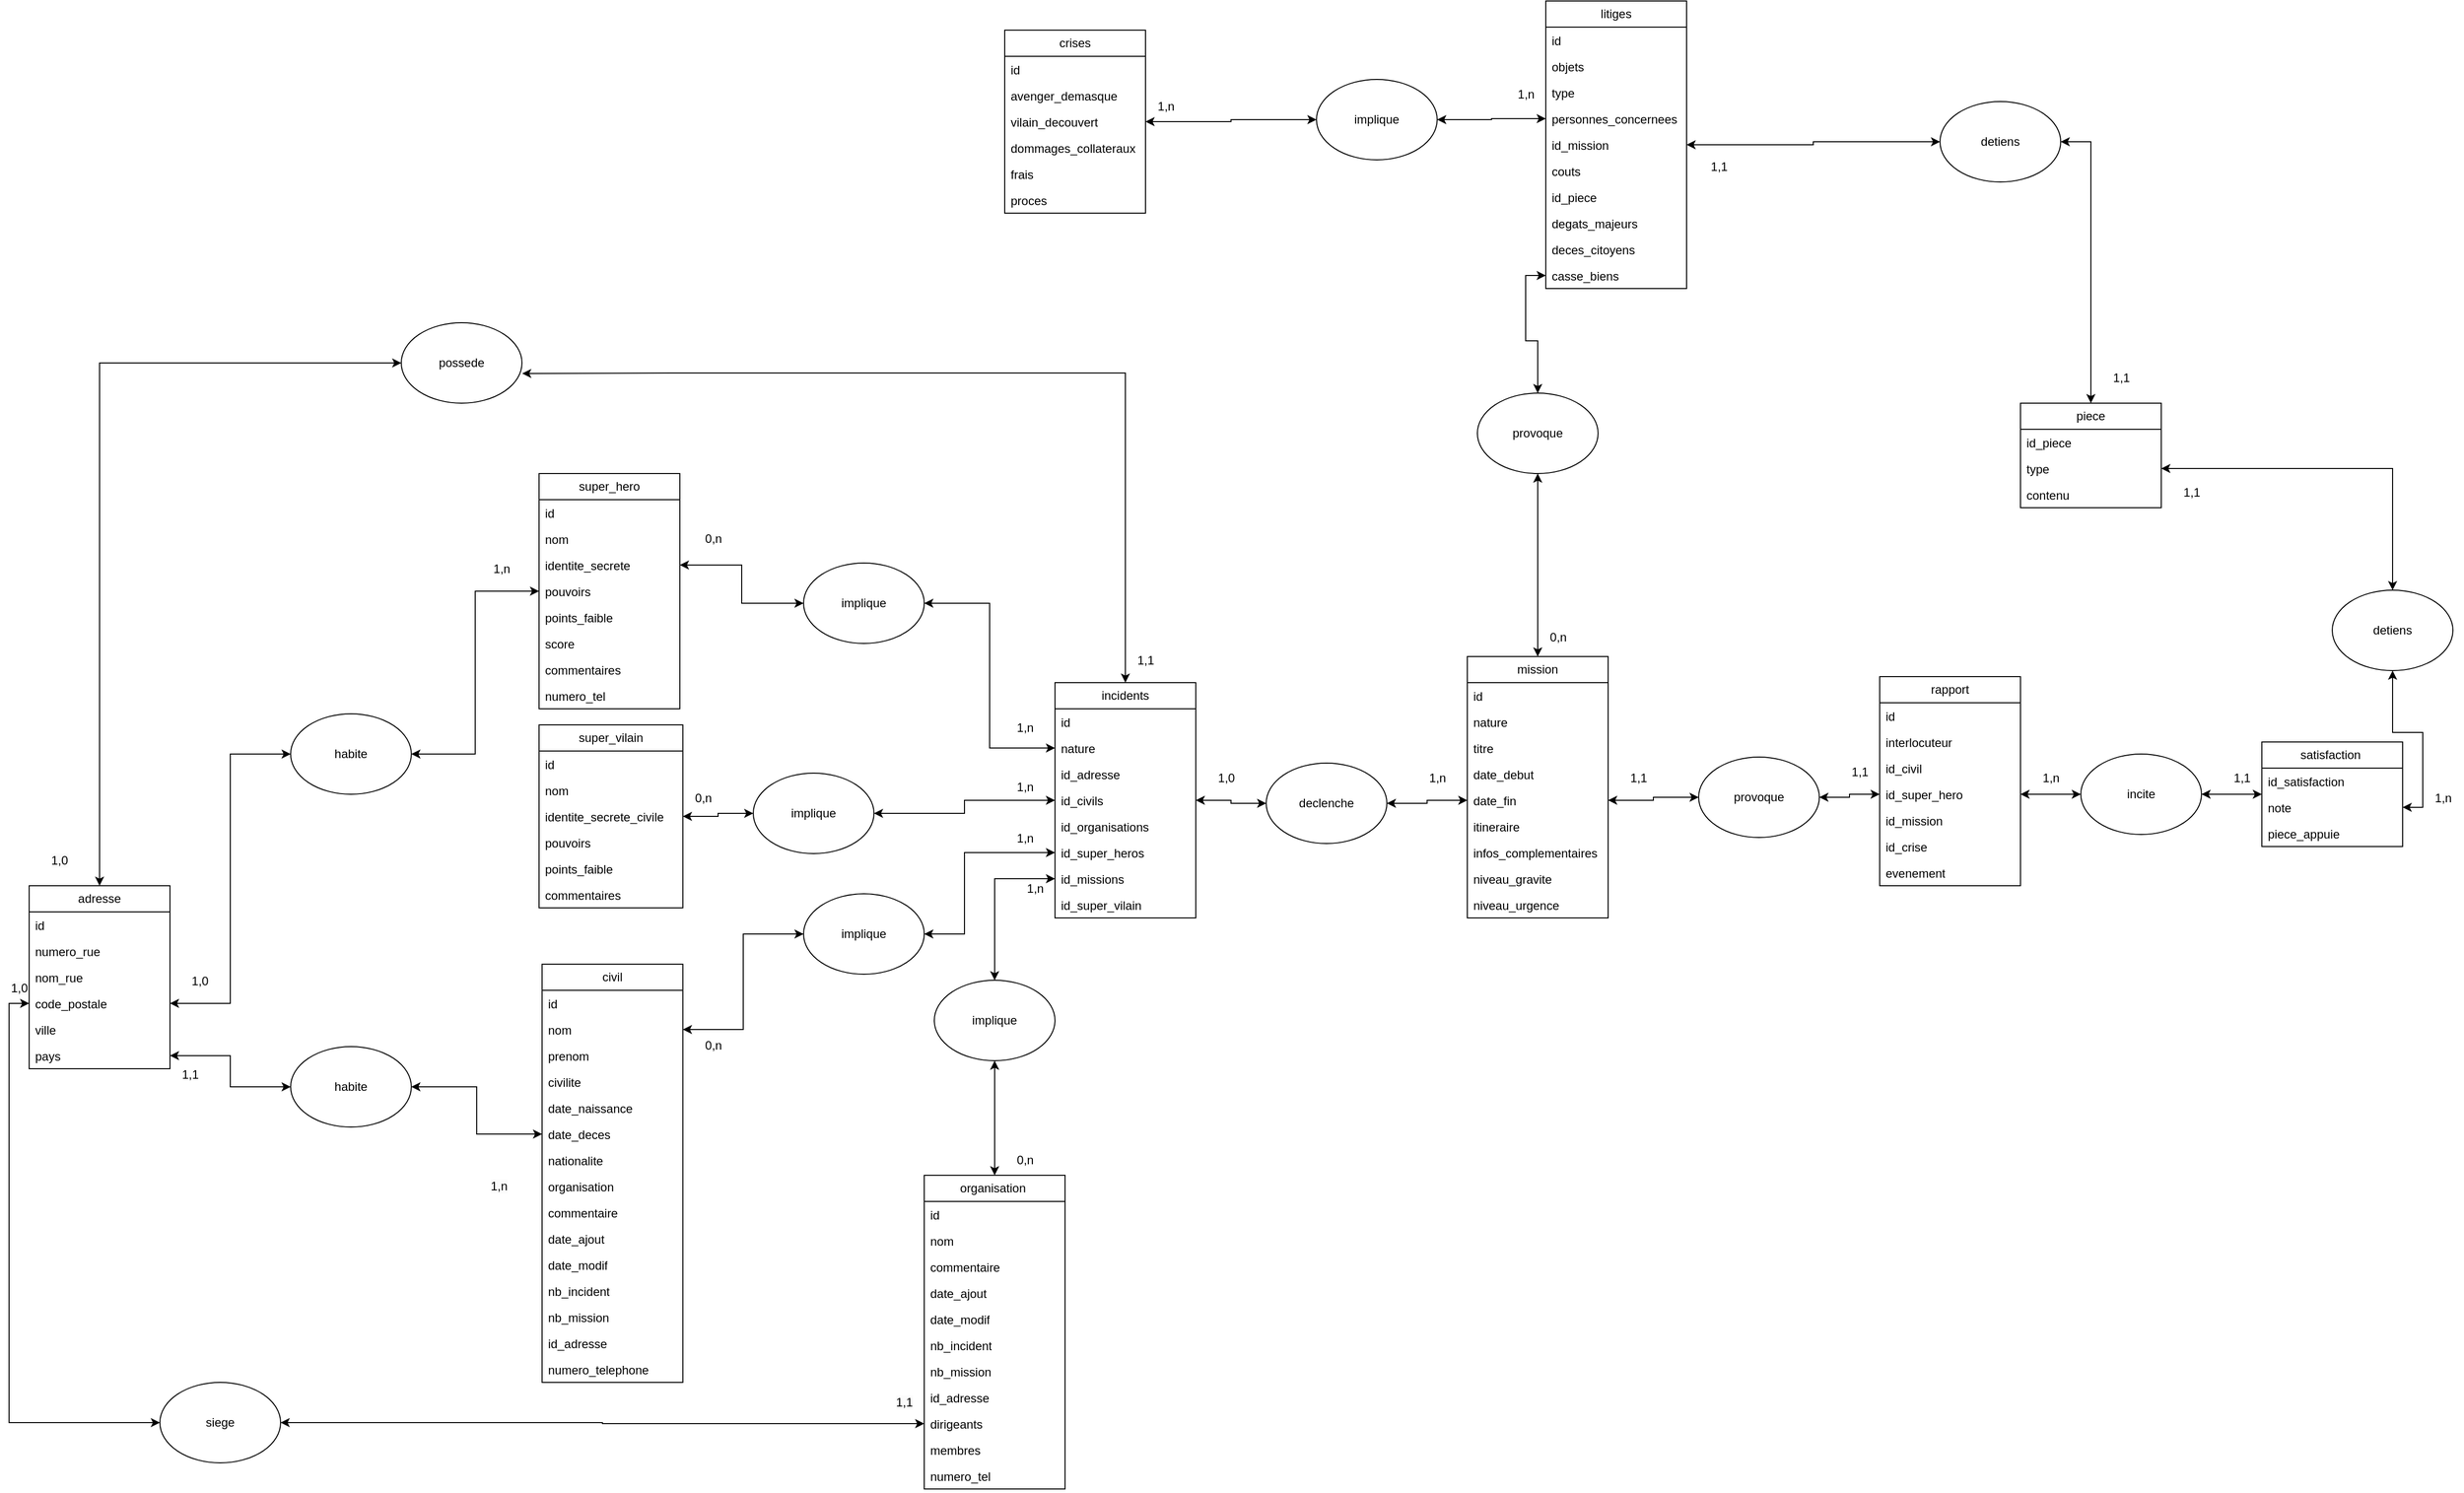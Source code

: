 <mxfile version="23.1.4" type="github">
  <diagram name="Page-1" id="drY-wZDhREdRyINAQodM">
    <mxGraphModel dx="1674" dy="1907" grid="1" gridSize="10" guides="1" tooltips="1" connect="1" arrows="1" fold="1" page="1" pageScale="1" pageWidth="827" pageHeight="1169" math="0" shadow="0">
      <root>
        <mxCell id="0" />
        <mxCell id="1" parent="0" />
        <mxCell id="LYYIIcATy2bvd_kHGyTa-5" value="super_hero" style="swimlane;fontStyle=0;childLayout=stackLayout;horizontal=1;startSize=26;fillColor=none;horizontalStack=0;resizeParent=1;resizeParentMax=0;resizeLast=0;collapsible=1;marginBottom=0;whiteSpace=wrap;html=1;" parent="1" vertex="1">
          <mxGeometry x="997" y="-170" width="140" height="234" as="geometry" />
        </mxCell>
        <mxCell id="LYYIIcATy2bvd_kHGyTa-81" value="id" style="text;strokeColor=none;fillColor=none;align=left;verticalAlign=top;spacingLeft=4;spacingRight=4;overflow=hidden;rotatable=0;points=[[0,0.5],[1,0.5]];portConstraint=eastwest;whiteSpace=wrap;html=1;" parent="LYYIIcATy2bvd_kHGyTa-5" vertex="1">
          <mxGeometry y="26" width="140" height="26" as="geometry" />
        </mxCell>
        <mxCell id="LYYIIcATy2bvd_kHGyTa-6" value="nom&lt;span style=&quot;white-space: pre;&quot;&gt;&#x9;&lt;/span&gt;&lt;span style=&quot;white-space: pre;&quot;&gt;&#x9;&lt;/span&gt;" style="text;strokeColor=none;fillColor=none;align=left;verticalAlign=top;spacingLeft=4;spacingRight=4;overflow=hidden;rotatable=0;points=[[0,0.5],[1,0.5]];portConstraint=eastwest;whiteSpace=wrap;html=1;" parent="LYYIIcATy2bvd_kHGyTa-5" vertex="1">
          <mxGeometry y="52" width="140" height="26" as="geometry" />
        </mxCell>
        <mxCell id="LYYIIcATy2bvd_kHGyTa-7" value="identite_secrete" style="text;strokeColor=none;fillColor=none;align=left;verticalAlign=top;spacingLeft=4;spacingRight=4;overflow=hidden;rotatable=0;points=[[0,0.5],[1,0.5]];portConstraint=eastwest;whiteSpace=wrap;html=1;" parent="LYYIIcATy2bvd_kHGyTa-5" vertex="1">
          <mxGeometry y="78" width="140" height="26" as="geometry" />
        </mxCell>
        <mxCell id="LYYIIcATy2bvd_kHGyTa-8" value="pouvoirs" style="text;strokeColor=none;fillColor=none;align=left;verticalAlign=top;spacingLeft=4;spacingRight=4;overflow=hidden;rotatable=0;points=[[0,0.5],[1,0.5]];portConstraint=eastwest;whiteSpace=wrap;html=1;" parent="LYYIIcATy2bvd_kHGyTa-5" vertex="1">
          <mxGeometry y="104" width="140" height="26" as="geometry" />
        </mxCell>
        <mxCell id="LYYIIcATy2bvd_kHGyTa-67" value="points_faible" style="text;strokeColor=none;fillColor=none;align=left;verticalAlign=top;spacingLeft=4;spacingRight=4;overflow=hidden;rotatable=0;points=[[0,0.5],[1,0.5]];portConstraint=eastwest;whiteSpace=wrap;html=1;" parent="LYYIIcATy2bvd_kHGyTa-5" vertex="1">
          <mxGeometry y="130" width="140" height="26" as="geometry" />
        </mxCell>
        <mxCell id="LYYIIcATy2bvd_kHGyTa-66" value="score" style="text;strokeColor=none;fillColor=none;align=left;verticalAlign=top;spacingLeft=4;spacingRight=4;overflow=hidden;rotatable=0;points=[[0,0.5],[1,0.5]];portConstraint=eastwest;whiteSpace=wrap;html=1;" parent="LYYIIcATy2bvd_kHGyTa-5" vertex="1">
          <mxGeometry y="156" width="140" height="26" as="geometry" />
        </mxCell>
        <mxCell id="LYYIIcATy2bvd_kHGyTa-69" value="commentaires" style="text;strokeColor=none;fillColor=none;align=left;verticalAlign=top;spacingLeft=4;spacingRight=4;overflow=hidden;rotatable=0;points=[[0,0.5],[1,0.5]];portConstraint=eastwest;whiteSpace=wrap;html=1;" parent="LYYIIcATy2bvd_kHGyTa-5" vertex="1">
          <mxGeometry y="182" width="140" height="26" as="geometry" />
        </mxCell>
        <mxCell id="u0G0n9bMGDIUMsJXVCb2-39" value="numero_tel" style="text;strokeColor=none;fillColor=none;align=left;verticalAlign=top;spacingLeft=4;spacingRight=4;overflow=hidden;rotatable=0;points=[[0,0.5],[1,0.5]];portConstraint=eastwest;whiteSpace=wrap;html=1;" parent="LYYIIcATy2bvd_kHGyTa-5" vertex="1">
          <mxGeometry y="208" width="140" height="26" as="geometry" />
        </mxCell>
        <mxCell id="LYYIIcATy2bvd_kHGyTa-13" value="civil" style="swimlane;fontStyle=0;childLayout=stackLayout;horizontal=1;startSize=26;fillColor=none;horizontalStack=0;resizeParent=1;resizeParentMax=0;resizeLast=0;collapsible=1;marginBottom=0;whiteSpace=wrap;html=1;" parent="1" vertex="1">
          <mxGeometry x="1000" y="318" width="140" height="416" as="geometry" />
        </mxCell>
        <mxCell id="LYYIIcATy2bvd_kHGyTa-84" value="id" style="text;strokeColor=none;fillColor=none;align=left;verticalAlign=top;spacingLeft=4;spacingRight=4;overflow=hidden;rotatable=0;points=[[0,0.5],[1,0.5]];portConstraint=eastwest;whiteSpace=wrap;html=1;" parent="LYYIIcATy2bvd_kHGyTa-13" vertex="1">
          <mxGeometry y="26" width="140" height="26" as="geometry" />
        </mxCell>
        <mxCell id="LYYIIcATy2bvd_kHGyTa-14" value="nom" style="text;strokeColor=none;fillColor=none;align=left;verticalAlign=top;spacingLeft=4;spacingRight=4;overflow=hidden;rotatable=0;points=[[0,0.5],[1,0.5]];portConstraint=eastwest;whiteSpace=wrap;html=1;" parent="LYYIIcATy2bvd_kHGyTa-13" vertex="1">
          <mxGeometry y="52" width="140" height="26" as="geometry" />
        </mxCell>
        <mxCell id="LYYIIcATy2bvd_kHGyTa-15" value="prenom" style="text;strokeColor=none;fillColor=none;align=left;verticalAlign=top;spacingLeft=4;spacingRight=4;overflow=hidden;rotatable=0;points=[[0,0.5],[1,0.5]];portConstraint=eastwest;whiteSpace=wrap;html=1;" parent="LYYIIcATy2bvd_kHGyTa-13" vertex="1">
          <mxGeometry y="78" width="140" height="26" as="geometry" />
        </mxCell>
        <mxCell id="LYYIIcATy2bvd_kHGyTa-16" value="civilite" style="text;strokeColor=none;fillColor=none;align=left;verticalAlign=top;spacingLeft=4;spacingRight=4;overflow=hidden;rotatable=0;points=[[0,0.5],[1,0.5]];portConstraint=eastwest;whiteSpace=wrap;html=1;" parent="LYYIIcATy2bvd_kHGyTa-13" vertex="1">
          <mxGeometry y="104" width="140" height="26" as="geometry" />
        </mxCell>
        <mxCell id="LYYIIcATy2bvd_kHGyTa-86" value="date_naissance" style="text;strokeColor=none;fillColor=none;align=left;verticalAlign=top;spacingLeft=4;spacingRight=4;overflow=hidden;rotatable=0;points=[[0,0.5],[1,0.5]];portConstraint=eastwest;whiteSpace=wrap;html=1;" parent="LYYIIcATy2bvd_kHGyTa-13" vertex="1">
          <mxGeometry y="130" width="140" height="26" as="geometry" />
        </mxCell>
        <mxCell id="LYYIIcATy2bvd_kHGyTa-87" value="date_deces" style="text;strokeColor=none;fillColor=none;align=left;verticalAlign=top;spacingLeft=4;spacingRight=4;overflow=hidden;rotatable=0;points=[[0,0.5],[1,0.5]];portConstraint=eastwest;whiteSpace=wrap;html=1;" parent="LYYIIcATy2bvd_kHGyTa-13" vertex="1">
          <mxGeometry y="156" width="140" height="26" as="geometry" />
        </mxCell>
        <mxCell id="LYYIIcATy2bvd_kHGyTa-88" value="nationalite" style="text;strokeColor=none;fillColor=none;align=left;verticalAlign=top;spacingLeft=4;spacingRight=4;overflow=hidden;rotatable=0;points=[[0,0.5],[1,0.5]];portConstraint=eastwest;whiteSpace=wrap;html=1;" parent="LYYIIcATy2bvd_kHGyTa-13" vertex="1">
          <mxGeometry y="182" width="140" height="26" as="geometry" />
        </mxCell>
        <mxCell id="LYYIIcATy2bvd_kHGyTa-90" value="organisation" style="text;strokeColor=none;fillColor=none;align=left;verticalAlign=top;spacingLeft=4;spacingRight=4;overflow=hidden;rotatable=0;points=[[0,0.5],[1,0.5]];portConstraint=eastwest;whiteSpace=wrap;html=1;" parent="LYYIIcATy2bvd_kHGyTa-13" vertex="1">
          <mxGeometry y="208" width="140" height="26" as="geometry" />
        </mxCell>
        <mxCell id="LYYIIcATy2bvd_kHGyTa-92" value="commentaire" style="text;strokeColor=none;fillColor=none;align=left;verticalAlign=top;spacingLeft=4;spacingRight=4;overflow=hidden;rotatable=0;points=[[0,0.5],[1,0.5]];portConstraint=eastwest;whiteSpace=wrap;html=1;" parent="LYYIIcATy2bvd_kHGyTa-13" vertex="1">
          <mxGeometry y="234" width="140" height="26" as="geometry" />
        </mxCell>
        <mxCell id="LYYIIcATy2bvd_kHGyTa-91" value="date_ajout" style="text;strokeColor=none;fillColor=none;align=left;verticalAlign=top;spacingLeft=4;spacingRight=4;overflow=hidden;rotatable=0;points=[[0,0.5],[1,0.5]];portConstraint=eastwest;whiteSpace=wrap;html=1;" parent="LYYIIcATy2bvd_kHGyTa-13" vertex="1">
          <mxGeometry y="260" width="140" height="26" as="geometry" />
        </mxCell>
        <mxCell id="LYYIIcATy2bvd_kHGyTa-93" value="date_modif" style="text;strokeColor=none;fillColor=none;align=left;verticalAlign=top;spacingLeft=4;spacingRight=4;overflow=hidden;rotatable=0;points=[[0,0.5],[1,0.5]];portConstraint=eastwest;whiteSpace=wrap;html=1;" parent="LYYIIcATy2bvd_kHGyTa-13" vertex="1">
          <mxGeometry y="286" width="140" height="26" as="geometry" />
        </mxCell>
        <mxCell id="LYYIIcATy2bvd_kHGyTa-97" value="nb_incident" style="text;strokeColor=none;fillColor=none;align=left;verticalAlign=top;spacingLeft=4;spacingRight=4;overflow=hidden;rotatable=0;points=[[0,0.5],[1,0.5]];portConstraint=eastwest;whiteSpace=wrap;html=1;" parent="LYYIIcATy2bvd_kHGyTa-13" vertex="1">
          <mxGeometry y="312" width="140" height="26" as="geometry" />
        </mxCell>
        <mxCell id="LYYIIcATy2bvd_kHGyTa-95" value="nb_mission" style="text;strokeColor=none;fillColor=none;align=left;verticalAlign=top;spacingLeft=4;spacingRight=4;overflow=hidden;rotatable=0;points=[[0,0.5],[1,0.5]];portConstraint=eastwest;whiteSpace=wrap;html=1;" parent="LYYIIcATy2bvd_kHGyTa-13" vertex="1">
          <mxGeometry y="338" width="140" height="26" as="geometry" />
        </mxCell>
        <mxCell id="LYYIIcATy2bvd_kHGyTa-98" value="id_adresse" style="text;strokeColor=none;fillColor=none;align=left;verticalAlign=top;spacingLeft=4;spacingRight=4;overflow=hidden;rotatable=0;points=[[0,0.5],[1,0.5]];portConstraint=eastwest;whiteSpace=wrap;html=1;" parent="LYYIIcATy2bvd_kHGyTa-13" vertex="1">
          <mxGeometry y="364" width="140" height="26" as="geometry" />
        </mxCell>
        <mxCell id="u0G0n9bMGDIUMsJXVCb2-74" value="numero_telephone" style="text;strokeColor=none;fillColor=none;align=left;verticalAlign=top;spacingLeft=4;spacingRight=4;overflow=hidden;rotatable=0;points=[[0,0.5],[1,0.5]];portConstraint=eastwest;whiteSpace=wrap;html=1;" parent="LYYIIcATy2bvd_kHGyTa-13" vertex="1">
          <mxGeometry y="390" width="140" height="26" as="geometry" />
        </mxCell>
        <mxCell id="LYYIIcATy2bvd_kHGyTa-191" style="edgeStyle=orthogonalEdgeStyle;rounded=0;orthogonalLoop=1;jettySize=auto;html=1;exitX=0.5;exitY=0;exitDx=0;exitDy=0;entryX=0;entryY=0.5;entryDx=0;entryDy=0;startArrow=classic;startFill=1;" parent="1" source="u0G0n9bMGDIUMsJXVCb2-26" target="LYYIIcATy2bvd_kHGyTa-33" edge="1">
          <mxGeometry relative="1" as="geometry" />
        </mxCell>
        <mxCell id="LYYIIcATy2bvd_kHGyTa-17" value="mission" style="swimlane;fontStyle=0;childLayout=stackLayout;horizontal=1;startSize=26;fillColor=none;horizontalStack=0;resizeParent=1;resizeParentMax=0;resizeLast=0;collapsible=1;marginBottom=0;whiteSpace=wrap;html=1;" parent="1" vertex="1">
          <mxGeometry x="1920" y="12" width="140" height="260" as="geometry" />
        </mxCell>
        <mxCell id="LYYIIcATy2bvd_kHGyTa-18" value="id" style="text;strokeColor=none;fillColor=none;align=left;verticalAlign=top;spacingLeft=4;spacingRight=4;overflow=hidden;rotatable=0;points=[[0,0.5],[1,0.5]];portConstraint=eastwest;whiteSpace=wrap;html=1;" parent="LYYIIcATy2bvd_kHGyTa-17" vertex="1">
          <mxGeometry y="26" width="140" height="26" as="geometry" />
        </mxCell>
        <mxCell id="LYYIIcATy2bvd_kHGyTa-19" value="nature" style="text;strokeColor=none;fillColor=none;align=left;verticalAlign=top;spacingLeft=4;spacingRight=4;overflow=hidden;rotatable=0;points=[[0,0.5],[1,0.5]];portConstraint=eastwest;whiteSpace=wrap;html=1;" parent="LYYIIcATy2bvd_kHGyTa-17" vertex="1">
          <mxGeometry y="52" width="140" height="26" as="geometry" />
        </mxCell>
        <mxCell id="LYYIIcATy2bvd_kHGyTa-20" value="titre" style="text;strokeColor=none;fillColor=none;align=left;verticalAlign=top;spacingLeft=4;spacingRight=4;overflow=hidden;rotatable=0;points=[[0,0.5],[1,0.5]];portConstraint=eastwest;whiteSpace=wrap;html=1;" parent="LYYIIcATy2bvd_kHGyTa-17" vertex="1">
          <mxGeometry y="78" width="140" height="26" as="geometry" />
        </mxCell>
        <mxCell id="LYYIIcATy2bvd_kHGyTa-123" value="date_debut" style="text;strokeColor=none;fillColor=none;align=left;verticalAlign=top;spacingLeft=4;spacingRight=4;overflow=hidden;rotatable=0;points=[[0,0.5],[1,0.5]];portConstraint=eastwest;whiteSpace=wrap;html=1;" parent="LYYIIcATy2bvd_kHGyTa-17" vertex="1">
          <mxGeometry y="104" width="140" height="26" as="geometry" />
        </mxCell>
        <mxCell id="LYYIIcATy2bvd_kHGyTa-124" value="date_fin" style="text;strokeColor=none;fillColor=none;align=left;verticalAlign=top;spacingLeft=4;spacingRight=4;overflow=hidden;rotatable=0;points=[[0,0.5],[1,0.5]];portConstraint=eastwest;whiteSpace=wrap;html=1;" parent="LYYIIcATy2bvd_kHGyTa-17" vertex="1">
          <mxGeometry y="130" width="140" height="26" as="geometry" />
        </mxCell>
        <mxCell id="LYYIIcATy2bvd_kHGyTa-125" value="itineraire&amp;nbsp;" style="text;strokeColor=none;fillColor=none;align=left;verticalAlign=top;spacingLeft=4;spacingRight=4;overflow=hidden;rotatable=0;points=[[0,0.5],[1,0.5]];portConstraint=eastwest;whiteSpace=wrap;html=1;" parent="LYYIIcATy2bvd_kHGyTa-17" vertex="1">
          <mxGeometry y="156" width="140" height="26" as="geometry" />
        </mxCell>
        <mxCell id="LYYIIcATy2bvd_kHGyTa-128" value="infos_complementaires" style="text;strokeColor=none;fillColor=none;align=left;verticalAlign=top;spacingLeft=4;spacingRight=4;overflow=hidden;rotatable=0;points=[[0,0.5],[1,0.5]];portConstraint=eastwest;whiteSpace=wrap;html=1;" parent="LYYIIcATy2bvd_kHGyTa-17" vertex="1">
          <mxGeometry y="182" width="140" height="26" as="geometry" />
        </mxCell>
        <mxCell id="LYYIIcATy2bvd_kHGyTa-131" value="niveau_gravite" style="text;strokeColor=none;fillColor=none;align=left;verticalAlign=top;spacingLeft=4;spacingRight=4;overflow=hidden;rotatable=0;points=[[0,0.5],[1,0.5]];portConstraint=eastwest;whiteSpace=wrap;html=1;" parent="LYYIIcATy2bvd_kHGyTa-17" vertex="1">
          <mxGeometry y="208" width="140" height="26" as="geometry" />
        </mxCell>
        <mxCell id="LYYIIcATy2bvd_kHGyTa-130" value="niveau_urgence" style="text;strokeColor=none;fillColor=none;align=left;verticalAlign=top;spacingLeft=4;spacingRight=4;overflow=hidden;rotatable=0;points=[[0,0.5],[1,0.5]];portConstraint=eastwest;whiteSpace=wrap;html=1;" parent="LYYIIcATy2bvd_kHGyTa-17" vertex="1">
          <mxGeometry y="234" width="140" height="26" as="geometry" />
        </mxCell>
        <mxCell id="LYYIIcATy2bvd_kHGyTa-21" value="rapport" style="swimlane;fontStyle=0;childLayout=stackLayout;horizontal=1;startSize=26;fillColor=none;horizontalStack=0;resizeParent=1;resizeParentMax=0;resizeLast=0;collapsible=1;marginBottom=0;whiteSpace=wrap;html=1;" parent="1" vertex="1">
          <mxGeometry x="2330" y="32" width="140" height="208" as="geometry" />
        </mxCell>
        <mxCell id="LYYIIcATy2bvd_kHGyTa-22" value="id" style="text;strokeColor=none;fillColor=none;align=left;verticalAlign=top;spacingLeft=4;spacingRight=4;overflow=hidden;rotatable=0;points=[[0,0.5],[1,0.5]];portConstraint=eastwest;whiteSpace=wrap;html=1;" parent="LYYIIcATy2bvd_kHGyTa-21" vertex="1">
          <mxGeometry y="26" width="140" height="26" as="geometry" />
        </mxCell>
        <mxCell id="LYYIIcATy2bvd_kHGyTa-23" value="interlocuteur" style="text;strokeColor=none;fillColor=none;align=left;verticalAlign=top;spacingLeft=4;spacingRight=4;overflow=hidden;rotatable=0;points=[[0,0.5],[1,0.5]];portConstraint=eastwest;whiteSpace=wrap;html=1;" parent="LYYIIcATy2bvd_kHGyTa-21" vertex="1">
          <mxGeometry y="52" width="140" height="26" as="geometry" />
        </mxCell>
        <mxCell id="LYYIIcATy2bvd_kHGyTa-24" value="id_civil" style="text;strokeColor=none;fillColor=none;align=left;verticalAlign=top;spacingLeft=4;spacingRight=4;overflow=hidden;rotatable=0;points=[[0,0.5],[1,0.5]];portConstraint=eastwest;whiteSpace=wrap;html=1;" parent="LYYIIcATy2bvd_kHGyTa-21" vertex="1">
          <mxGeometry y="78" width="140" height="26" as="geometry" />
        </mxCell>
        <mxCell id="LYYIIcATy2bvd_kHGyTa-132" value="id_super_hero" style="text;strokeColor=none;fillColor=none;align=left;verticalAlign=top;spacingLeft=4;spacingRight=4;overflow=hidden;rotatable=0;points=[[0,0.5],[1,0.5]];portConstraint=eastwest;whiteSpace=wrap;html=1;" parent="LYYIIcATy2bvd_kHGyTa-21" vertex="1">
          <mxGeometry y="104" width="140" height="26" as="geometry" />
        </mxCell>
        <mxCell id="LYYIIcATy2bvd_kHGyTa-133" value="id_mission" style="text;strokeColor=none;fillColor=none;align=left;verticalAlign=top;spacingLeft=4;spacingRight=4;overflow=hidden;rotatable=0;points=[[0,0.5],[1,0.5]];portConstraint=eastwest;whiteSpace=wrap;html=1;" parent="LYYIIcATy2bvd_kHGyTa-21" vertex="1">
          <mxGeometry y="130" width="140" height="26" as="geometry" />
        </mxCell>
        <mxCell id="LYYIIcATy2bvd_kHGyTa-142" value="id_crise" style="text;strokeColor=none;fillColor=none;align=left;verticalAlign=top;spacingLeft=4;spacingRight=4;overflow=hidden;rotatable=0;points=[[0,0.5],[1,0.5]];portConstraint=eastwest;whiteSpace=wrap;html=1;" parent="LYYIIcATy2bvd_kHGyTa-21" vertex="1">
          <mxGeometry y="156" width="140" height="26" as="geometry" />
        </mxCell>
        <mxCell id="LYYIIcATy2bvd_kHGyTa-134" value="evenement" style="text;strokeColor=none;fillColor=none;align=left;verticalAlign=top;spacingLeft=4;spacingRight=4;overflow=hidden;rotatable=0;points=[[0,0.5],[1,0.5]];portConstraint=eastwest;whiteSpace=wrap;html=1;" parent="LYYIIcATy2bvd_kHGyTa-21" vertex="1">
          <mxGeometry y="182" width="140" height="26" as="geometry" />
        </mxCell>
        <mxCell id="LYYIIcATy2bvd_kHGyTa-30" value="litiges" style="swimlane;fontStyle=0;childLayout=stackLayout;horizontal=1;startSize=26;fillColor=none;horizontalStack=0;resizeParent=1;resizeParentMax=0;resizeLast=0;collapsible=1;marginBottom=0;whiteSpace=wrap;html=1;" parent="1" vertex="1">
          <mxGeometry x="1998" y="-640" width="140" height="286" as="geometry" />
        </mxCell>
        <mxCell id="LYYIIcATy2bvd_kHGyTa-162" value="id" style="text;strokeColor=none;fillColor=none;align=left;verticalAlign=top;spacingLeft=4;spacingRight=4;overflow=hidden;rotatable=0;points=[[0,0.5],[1,0.5]];portConstraint=eastwest;whiteSpace=wrap;html=1;" parent="LYYIIcATy2bvd_kHGyTa-30" vertex="1">
          <mxGeometry y="26" width="140" height="26" as="geometry" />
        </mxCell>
        <mxCell id="LYYIIcATy2bvd_kHGyTa-31" value="objets" style="text;strokeColor=none;fillColor=none;align=left;verticalAlign=top;spacingLeft=4;spacingRight=4;overflow=hidden;rotatable=0;points=[[0,0.5],[1,0.5]];portConstraint=eastwest;whiteSpace=wrap;html=1;" parent="LYYIIcATy2bvd_kHGyTa-30" vertex="1">
          <mxGeometry y="52" width="140" height="26" as="geometry" />
        </mxCell>
        <mxCell id="LYYIIcATy2bvd_kHGyTa-32" value="type" style="text;strokeColor=none;fillColor=none;align=left;verticalAlign=top;spacingLeft=4;spacingRight=4;overflow=hidden;rotatable=0;points=[[0,0.5],[1,0.5]];portConstraint=eastwest;whiteSpace=wrap;html=1;" parent="LYYIIcATy2bvd_kHGyTa-30" vertex="1">
          <mxGeometry y="78" width="140" height="26" as="geometry" />
        </mxCell>
        <mxCell id="LYYIIcATy2bvd_kHGyTa-169" value="personnes_concernees" style="text;strokeColor=none;fillColor=none;align=left;verticalAlign=top;spacingLeft=4;spacingRight=4;overflow=hidden;rotatable=0;points=[[0,0.5],[1,0.5]];portConstraint=eastwest;whiteSpace=wrap;html=1;" parent="LYYIIcATy2bvd_kHGyTa-30" vertex="1">
          <mxGeometry y="104" width="140" height="26" as="geometry" />
        </mxCell>
        <mxCell id="LYYIIcATy2bvd_kHGyTa-167" value="id_mission" style="text;strokeColor=none;fillColor=none;align=left;verticalAlign=top;spacingLeft=4;spacingRight=4;overflow=hidden;rotatable=0;points=[[0,0.5],[1,0.5]];portConstraint=eastwest;whiteSpace=wrap;html=1;" parent="LYYIIcATy2bvd_kHGyTa-30" vertex="1">
          <mxGeometry y="130" width="140" height="26" as="geometry" />
        </mxCell>
        <mxCell id="LYYIIcATy2bvd_kHGyTa-166" value="couts" style="text;strokeColor=none;fillColor=none;align=left;verticalAlign=top;spacingLeft=4;spacingRight=4;overflow=hidden;rotatable=0;points=[[0,0.5],[1,0.5]];portConstraint=eastwest;whiteSpace=wrap;html=1;" parent="LYYIIcATy2bvd_kHGyTa-30" vertex="1">
          <mxGeometry y="156" width="140" height="26" as="geometry" />
        </mxCell>
        <mxCell id="LYYIIcATy2bvd_kHGyTa-168" value="id_piece" style="text;strokeColor=none;fillColor=none;align=left;verticalAlign=top;spacingLeft=4;spacingRight=4;overflow=hidden;rotatable=0;points=[[0,0.5],[1,0.5]];portConstraint=eastwest;whiteSpace=wrap;html=1;" parent="LYYIIcATy2bvd_kHGyTa-30" vertex="1">
          <mxGeometry y="182" width="140" height="26" as="geometry" />
        </mxCell>
        <mxCell id="LYYIIcATy2bvd_kHGyTa-164" value="degats_majeurs" style="text;strokeColor=none;fillColor=none;align=left;verticalAlign=top;spacingLeft=4;spacingRight=4;overflow=hidden;rotatable=0;points=[[0,0.5],[1,0.5]];portConstraint=eastwest;whiteSpace=wrap;html=1;" parent="LYYIIcATy2bvd_kHGyTa-30" vertex="1">
          <mxGeometry y="208" width="140" height="26" as="geometry" />
        </mxCell>
        <mxCell id="LYYIIcATy2bvd_kHGyTa-163" value="deces_citoyens" style="text;strokeColor=none;fillColor=none;align=left;verticalAlign=top;spacingLeft=4;spacingRight=4;overflow=hidden;rotatable=0;points=[[0,0.5],[1,0.5]];portConstraint=eastwest;whiteSpace=wrap;html=1;" parent="LYYIIcATy2bvd_kHGyTa-30" vertex="1">
          <mxGeometry y="234" width="140" height="26" as="geometry" />
        </mxCell>
        <mxCell id="LYYIIcATy2bvd_kHGyTa-33" value="casse_biens" style="text;strokeColor=none;fillColor=none;align=left;verticalAlign=top;spacingLeft=4;spacingRight=4;overflow=hidden;rotatable=0;points=[[0,0.5],[1,0.5]];portConstraint=eastwest;whiteSpace=wrap;html=1;" parent="LYYIIcATy2bvd_kHGyTa-30" vertex="1">
          <mxGeometry y="260" width="140" height="26" as="geometry" />
        </mxCell>
        <mxCell id="LYYIIcATy2bvd_kHGyTa-42" value="satisfaction&amp;nbsp;" style="swimlane;fontStyle=0;childLayout=stackLayout;horizontal=1;startSize=26;fillColor=none;horizontalStack=0;resizeParent=1;resizeParentMax=0;resizeLast=0;collapsible=1;marginBottom=0;whiteSpace=wrap;html=1;" parent="1" vertex="1">
          <mxGeometry x="2710" y="97" width="140" height="104" as="geometry" />
        </mxCell>
        <mxCell id="LYYIIcATy2bvd_kHGyTa-143" value="id_satisfaction" style="text;strokeColor=none;fillColor=none;align=left;verticalAlign=top;spacingLeft=4;spacingRight=4;overflow=hidden;rotatable=0;points=[[0,0.5],[1,0.5]];portConstraint=eastwest;whiteSpace=wrap;html=1;" parent="LYYIIcATy2bvd_kHGyTa-42" vertex="1">
          <mxGeometry y="26" width="140" height="26" as="geometry" />
        </mxCell>
        <mxCell id="LYYIIcATy2bvd_kHGyTa-144" value="note" style="text;strokeColor=none;fillColor=none;align=left;verticalAlign=top;spacingLeft=4;spacingRight=4;overflow=hidden;rotatable=0;points=[[0,0.5],[1,0.5]];portConstraint=eastwest;whiteSpace=wrap;html=1;" parent="LYYIIcATy2bvd_kHGyTa-42" vertex="1">
          <mxGeometry y="52" width="140" height="26" as="geometry" />
        </mxCell>
        <mxCell id="LYYIIcATy2bvd_kHGyTa-145" value="piece_appuie" style="text;strokeColor=none;fillColor=none;align=left;verticalAlign=top;spacingLeft=4;spacingRight=4;overflow=hidden;rotatable=0;points=[[0,0.5],[1,0.5]];portConstraint=eastwest;whiteSpace=wrap;html=1;" parent="LYYIIcATy2bvd_kHGyTa-42" vertex="1">
          <mxGeometry y="78" width="140" height="26" as="geometry" />
        </mxCell>
        <mxCell id="LYYIIcATy2bvd_kHGyTa-70" value="super_vilain" style="swimlane;fontStyle=0;childLayout=stackLayout;horizontal=1;startSize=26;fillColor=none;horizontalStack=0;resizeParent=1;resizeParentMax=0;resizeLast=0;collapsible=1;marginBottom=0;whiteSpace=wrap;html=1;" parent="1" vertex="1">
          <mxGeometry x="997" y="80" width="143" height="182" as="geometry" />
        </mxCell>
        <mxCell id="LYYIIcATy2bvd_kHGyTa-82" value="id" style="text;strokeColor=none;fillColor=none;align=left;verticalAlign=top;spacingLeft=4;spacingRight=4;overflow=hidden;rotatable=0;points=[[0,0.5],[1,0.5]];portConstraint=eastwest;whiteSpace=wrap;html=1;" parent="LYYIIcATy2bvd_kHGyTa-70" vertex="1">
          <mxGeometry y="26" width="143" height="26" as="geometry" />
        </mxCell>
        <mxCell id="LYYIIcATy2bvd_kHGyTa-71" value="nom&lt;span style=&quot;white-space: pre;&quot;&gt;&#x9;&lt;/span&gt;&lt;span style=&quot;white-space: pre;&quot;&gt;&#x9;&lt;/span&gt;" style="text;strokeColor=none;fillColor=none;align=left;verticalAlign=top;spacingLeft=4;spacingRight=4;overflow=hidden;rotatable=0;points=[[0,0.5],[1,0.5]];portConstraint=eastwest;whiteSpace=wrap;html=1;" parent="LYYIIcATy2bvd_kHGyTa-70" vertex="1">
          <mxGeometry y="52" width="143" height="26" as="geometry" />
        </mxCell>
        <mxCell id="LYYIIcATy2bvd_kHGyTa-72" value="identite_secrete_civile&amp;nbsp;" style="text;strokeColor=none;fillColor=none;align=left;verticalAlign=top;spacingLeft=4;spacingRight=4;overflow=hidden;rotatable=0;points=[[0,0.5],[1,0.5]];portConstraint=eastwest;whiteSpace=wrap;html=1;" parent="LYYIIcATy2bvd_kHGyTa-70" vertex="1">
          <mxGeometry y="78" width="143" height="26" as="geometry" />
        </mxCell>
        <mxCell id="LYYIIcATy2bvd_kHGyTa-73" value="pouvoirs" style="text;strokeColor=none;fillColor=none;align=left;verticalAlign=top;spacingLeft=4;spacingRight=4;overflow=hidden;rotatable=0;points=[[0,0.5],[1,0.5]];portConstraint=eastwest;whiteSpace=wrap;html=1;" parent="LYYIIcATy2bvd_kHGyTa-70" vertex="1">
          <mxGeometry y="104" width="143" height="26" as="geometry" />
        </mxCell>
        <mxCell id="LYYIIcATy2bvd_kHGyTa-74" value="points_faible" style="text;strokeColor=none;fillColor=none;align=left;verticalAlign=top;spacingLeft=4;spacingRight=4;overflow=hidden;rotatable=0;points=[[0,0.5],[1,0.5]];portConstraint=eastwest;whiteSpace=wrap;html=1;" parent="LYYIIcATy2bvd_kHGyTa-70" vertex="1">
          <mxGeometry y="130" width="143" height="26" as="geometry" />
        </mxCell>
        <mxCell id="LYYIIcATy2bvd_kHGyTa-76" value="commentaires" style="text;strokeColor=none;fillColor=none;align=left;verticalAlign=top;spacingLeft=4;spacingRight=4;overflow=hidden;rotatable=0;points=[[0,0.5],[1,0.5]];portConstraint=eastwest;whiteSpace=wrap;html=1;" parent="LYYIIcATy2bvd_kHGyTa-70" vertex="1">
          <mxGeometry y="156" width="143" height="26" as="geometry" />
        </mxCell>
        <mxCell id="LYYIIcATy2bvd_kHGyTa-77" value="adresse" style="swimlane;fontStyle=0;childLayout=stackLayout;horizontal=1;startSize=26;fillColor=none;horizontalStack=0;resizeParent=1;resizeParentMax=0;resizeLast=0;collapsible=1;marginBottom=0;whiteSpace=wrap;html=1;" parent="1" vertex="1">
          <mxGeometry x="490" y="240" width="140" height="182" as="geometry" />
        </mxCell>
        <mxCell id="LYYIIcATy2bvd_kHGyTa-102" value="id" style="text;strokeColor=none;fillColor=none;align=left;verticalAlign=top;spacingLeft=4;spacingRight=4;overflow=hidden;rotatable=0;points=[[0,0.5],[1,0.5]];portConstraint=eastwest;whiteSpace=wrap;html=1;" parent="LYYIIcATy2bvd_kHGyTa-77" vertex="1">
          <mxGeometry y="26" width="140" height="26" as="geometry" />
        </mxCell>
        <mxCell id="LYYIIcATy2bvd_kHGyTa-79" value="numero_rue" style="text;strokeColor=none;fillColor=none;align=left;verticalAlign=top;spacingLeft=4;spacingRight=4;overflow=hidden;rotatable=0;points=[[0,0.5],[1,0.5]];portConstraint=eastwest;whiteSpace=wrap;html=1;" parent="LYYIIcATy2bvd_kHGyTa-77" vertex="1">
          <mxGeometry y="52" width="140" height="26" as="geometry" />
        </mxCell>
        <mxCell id="LYYIIcATy2bvd_kHGyTa-80" value="nom_rue" style="text;strokeColor=none;fillColor=none;align=left;verticalAlign=top;spacingLeft=4;spacingRight=4;overflow=hidden;rotatable=0;points=[[0,0.5],[1,0.5]];portConstraint=eastwest;whiteSpace=wrap;html=1;" parent="LYYIIcATy2bvd_kHGyTa-77" vertex="1">
          <mxGeometry y="78" width="140" height="26" as="geometry" />
        </mxCell>
        <mxCell id="LYYIIcATy2bvd_kHGyTa-99" value="code_postale" style="text;strokeColor=none;fillColor=none;align=left;verticalAlign=top;spacingLeft=4;spacingRight=4;overflow=hidden;rotatable=0;points=[[0,0.5],[1,0.5]];portConstraint=eastwest;whiteSpace=wrap;html=1;" parent="LYYIIcATy2bvd_kHGyTa-77" vertex="1">
          <mxGeometry y="104" width="140" height="26" as="geometry" />
        </mxCell>
        <mxCell id="LYYIIcATy2bvd_kHGyTa-104" value="ville" style="text;strokeColor=none;fillColor=none;align=left;verticalAlign=top;spacingLeft=4;spacingRight=4;overflow=hidden;rotatable=0;points=[[0,0.5],[1,0.5]];portConstraint=eastwest;whiteSpace=wrap;html=1;" parent="LYYIIcATy2bvd_kHGyTa-77" vertex="1">
          <mxGeometry y="130" width="140" height="26" as="geometry" />
        </mxCell>
        <mxCell id="LYYIIcATy2bvd_kHGyTa-100" value="pays" style="text;strokeColor=none;fillColor=none;align=left;verticalAlign=top;spacingLeft=4;spacingRight=4;overflow=hidden;rotatable=0;points=[[0,0.5],[1,0.5]];portConstraint=eastwest;whiteSpace=wrap;html=1;" parent="LYYIIcATy2bvd_kHGyTa-77" vertex="1">
          <mxGeometry y="156" width="140" height="26" as="geometry" />
        </mxCell>
        <mxCell id="LYYIIcATy2bvd_kHGyTa-183" style="edgeStyle=orthogonalEdgeStyle;rounded=0;orthogonalLoop=1;jettySize=auto;html=1;exitX=0.5;exitY=0;exitDx=0;exitDy=0;entryX=0;entryY=0.5;entryDx=0;entryDy=0;startArrow=classic;startFill=1;" parent="1" source="u0G0n9bMGDIUMsJXVCb2-22" target="LYYIIcATy2bvd_kHGyTa-177" edge="1">
          <mxGeometry relative="1" as="geometry" />
        </mxCell>
        <mxCell id="LYYIIcATy2bvd_kHGyTa-105" value="organisation&amp;nbsp;" style="swimlane;fontStyle=0;childLayout=stackLayout;horizontal=1;startSize=26;fillColor=none;horizontalStack=0;resizeParent=1;resizeParentMax=0;resizeLast=0;collapsible=1;marginBottom=0;whiteSpace=wrap;html=1;" parent="1" vertex="1">
          <mxGeometry x="1380" y="528" width="140" height="312" as="geometry" />
        </mxCell>
        <mxCell id="LYYIIcATy2bvd_kHGyTa-106" value="id" style="text;strokeColor=none;fillColor=none;align=left;verticalAlign=top;spacingLeft=4;spacingRight=4;overflow=hidden;rotatable=0;points=[[0,0.5],[1,0.5]];portConstraint=eastwest;whiteSpace=wrap;html=1;" parent="LYYIIcATy2bvd_kHGyTa-105" vertex="1">
          <mxGeometry y="26" width="140" height="26" as="geometry" />
        </mxCell>
        <mxCell id="LYYIIcATy2bvd_kHGyTa-107" value="nom" style="text;strokeColor=none;fillColor=none;align=left;verticalAlign=top;spacingLeft=4;spacingRight=4;overflow=hidden;rotatable=0;points=[[0,0.5],[1,0.5]];portConstraint=eastwest;whiteSpace=wrap;html=1;" parent="LYYIIcATy2bvd_kHGyTa-105" vertex="1">
          <mxGeometry y="52" width="140" height="26" as="geometry" />
        </mxCell>
        <mxCell id="LYYIIcATy2bvd_kHGyTa-114" value="commentaire" style="text;strokeColor=none;fillColor=none;align=left;verticalAlign=top;spacingLeft=4;spacingRight=4;overflow=hidden;rotatable=0;points=[[0,0.5],[1,0.5]];portConstraint=eastwest;whiteSpace=wrap;html=1;" parent="LYYIIcATy2bvd_kHGyTa-105" vertex="1">
          <mxGeometry y="78" width="140" height="26" as="geometry" />
        </mxCell>
        <mxCell id="LYYIIcATy2bvd_kHGyTa-115" value="date_ajout" style="text;strokeColor=none;fillColor=none;align=left;verticalAlign=top;spacingLeft=4;spacingRight=4;overflow=hidden;rotatable=0;points=[[0,0.5],[1,0.5]];portConstraint=eastwest;whiteSpace=wrap;html=1;" parent="LYYIIcATy2bvd_kHGyTa-105" vertex="1">
          <mxGeometry y="104" width="140" height="26" as="geometry" />
        </mxCell>
        <mxCell id="LYYIIcATy2bvd_kHGyTa-116" value="date_modif" style="text;strokeColor=none;fillColor=none;align=left;verticalAlign=top;spacingLeft=4;spacingRight=4;overflow=hidden;rotatable=0;points=[[0,0.5],[1,0.5]];portConstraint=eastwest;whiteSpace=wrap;html=1;" parent="LYYIIcATy2bvd_kHGyTa-105" vertex="1">
          <mxGeometry y="130" width="140" height="26" as="geometry" />
        </mxCell>
        <mxCell id="LYYIIcATy2bvd_kHGyTa-117" value="nb_incident" style="text;strokeColor=none;fillColor=none;align=left;verticalAlign=top;spacingLeft=4;spacingRight=4;overflow=hidden;rotatable=0;points=[[0,0.5],[1,0.5]];portConstraint=eastwest;whiteSpace=wrap;html=1;" parent="LYYIIcATy2bvd_kHGyTa-105" vertex="1">
          <mxGeometry y="156" width="140" height="26" as="geometry" />
        </mxCell>
        <mxCell id="LYYIIcATy2bvd_kHGyTa-118" value="nb_mission" style="text;strokeColor=none;fillColor=none;align=left;verticalAlign=top;spacingLeft=4;spacingRight=4;overflow=hidden;rotatable=0;points=[[0,0.5],[1,0.5]];portConstraint=eastwest;whiteSpace=wrap;html=1;" parent="LYYIIcATy2bvd_kHGyTa-105" vertex="1">
          <mxGeometry y="182" width="140" height="26" as="geometry" />
        </mxCell>
        <mxCell id="LYYIIcATy2bvd_kHGyTa-119" value="id_adresse" style="text;strokeColor=none;fillColor=none;align=left;verticalAlign=top;spacingLeft=4;spacingRight=4;overflow=hidden;rotatable=0;points=[[0,0.5],[1,0.5]];portConstraint=eastwest;whiteSpace=wrap;html=1;" parent="LYYIIcATy2bvd_kHGyTa-105" vertex="1">
          <mxGeometry y="208" width="140" height="26" as="geometry" />
        </mxCell>
        <mxCell id="LYYIIcATy2bvd_kHGyTa-121" value="dirigeants" style="text;strokeColor=none;fillColor=none;align=left;verticalAlign=top;spacingLeft=4;spacingRight=4;overflow=hidden;rotatable=0;points=[[0,0.5],[1,0.5]];portConstraint=eastwest;whiteSpace=wrap;html=1;" parent="LYYIIcATy2bvd_kHGyTa-105" vertex="1">
          <mxGeometry y="234" width="140" height="26" as="geometry" />
        </mxCell>
        <mxCell id="LYYIIcATy2bvd_kHGyTa-122" value="membres" style="text;strokeColor=none;fillColor=none;align=left;verticalAlign=top;spacingLeft=4;spacingRight=4;overflow=hidden;rotatable=0;points=[[0,0.5],[1,0.5]];portConstraint=eastwest;whiteSpace=wrap;html=1;" parent="LYYIIcATy2bvd_kHGyTa-105" vertex="1">
          <mxGeometry y="260" width="140" height="26" as="geometry" />
        </mxCell>
        <mxCell id="u0G0n9bMGDIUMsJXVCb2-75" value="numero_tel&lt;br&gt;" style="text;strokeColor=none;fillColor=none;align=left;verticalAlign=top;spacingLeft=4;spacingRight=4;overflow=hidden;rotatable=0;points=[[0,0.5],[1,0.5]];portConstraint=eastwest;whiteSpace=wrap;html=1;" parent="LYYIIcATy2bvd_kHGyTa-105" vertex="1">
          <mxGeometry y="286" width="140" height="26" as="geometry" />
        </mxCell>
        <mxCell id="LYYIIcATy2bvd_kHGyTa-146" value="piece" style="swimlane;fontStyle=0;childLayout=stackLayout;horizontal=1;startSize=26;fillColor=none;horizontalStack=0;resizeParent=1;resizeParentMax=0;resizeLast=0;collapsible=1;marginBottom=0;whiteSpace=wrap;html=1;" parent="1" vertex="1">
          <mxGeometry x="2470" y="-240" width="140" height="104" as="geometry" />
        </mxCell>
        <mxCell id="LYYIIcATy2bvd_kHGyTa-147" value="id_piece" style="text;strokeColor=none;fillColor=none;align=left;verticalAlign=top;spacingLeft=4;spacingRight=4;overflow=hidden;rotatable=0;points=[[0,0.5],[1,0.5]];portConstraint=eastwest;whiteSpace=wrap;html=1;" parent="LYYIIcATy2bvd_kHGyTa-146" vertex="1">
          <mxGeometry y="26" width="140" height="26" as="geometry" />
        </mxCell>
        <mxCell id="LYYIIcATy2bvd_kHGyTa-148" value="type" style="text;strokeColor=none;fillColor=none;align=left;verticalAlign=top;spacingLeft=4;spacingRight=4;overflow=hidden;rotatable=0;points=[[0,0.5],[1,0.5]];portConstraint=eastwest;whiteSpace=wrap;html=1;" parent="LYYIIcATy2bvd_kHGyTa-146" vertex="1">
          <mxGeometry y="52" width="140" height="26" as="geometry" />
        </mxCell>
        <mxCell id="LYYIIcATy2bvd_kHGyTa-149" value="contenu" style="text;strokeColor=none;fillColor=none;align=left;verticalAlign=top;spacingLeft=4;spacingRight=4;overflow=hidden;rotatable=0;points=[[0,0.5],[1,0.5]];portConstraint=eastwest;whiteSpace=wrap;html=1;" parent="LYYIIcATy2bvd_kHGyTa-146" vertex="1">
          <mxGeometry y="78" width="140" height="26" as="geometry" />
        </mxCell>
        <mxCell id="LYYIIcATy2bvd_kHGyTa-152" value="crises" style="swimlane;fontStyle=0;childLayout=stackLayout;horizontal=1;startSize=26;fillColor=none;horizontalStack=0;resizeParent=1;resizeParentMax=0;resizeLast=0;collapsible=1;marginBottom=0;whiteSpace=wrap;html=1;" parent="1" vertex="1">
          <mxGeometry x="1460" y="-611" width="140" height="182" as="geometry" />
        </mxCell>
        <mxCell id="LYYIIcATy2bvd_kHGyTa-153" value="id" style="text;strokeColor=none;fillColor=none;align=left;verticalAlign=top;spacingLeft=4;spacingRight=4;overflow=hidden;rotatable=0;points=[[0,0.5],[1,0.5]];portConstraint=eastwest;whiteSpace=wrap;html=1;" parent="LYYIIcATy2bvd_kHGyTa-152" vertex="1">
          <mxGeometry y="26" width="140" height="26" as="geometry" />
        </mxCell>
        <mxCell id="LYYIIcATy2bvd_kHGyTa-154" value="avenger_demasque" style="text;strokeColor=none;fillColor=none;align=left;verticalAlign=top;spacingLeft=4;spacingRight=4;overflow=hidden;rotatable=0;points=[[0,0.5],[1,0.5]];portConstraint=eastwest;whiteSpace=wrap;html=1;" parent="LYYIIcATy2bvd_kHGyTa-152" vertex="1">
          <mxGeometry y="52" width="140" height="26" as="geometry" />
        </mxCell>
        <mxCell id="LYYIIcATy2bvd_kHGyTa-155" value="vilain_decouvert" style="text;strokeColor=none;fillColor=none;align=left;verticalAlign=top;spacingLeft=4;spacingRight=4;overflow=hidden;rotatable=0;points=[[0,0.5],[1,0.5]];portConstraint=eastwest;whiteSpace=wrap;html=1;" parent="LYYIIcATy2bvd_kHGyTa-152" vertex="1">
          <mxGeometry y="78" width="140" height="26" as="geometry" />
        </mxCell>
        <mxCell id="LYYIIcATy2bvd_kHGyTa-156" value="dommages_collateraux" style="text;strokeColor=none;fillColor=none;align=left;verticalAlign=top;spacingLeft=4;spacingRight=4;overflow=hidden;rotatable=0;points=[[0,0.5],[1,0.5]];portConstraint=eastwest;whiteSpace=wrap;html=1;" parent="LYYIIcATy2bvd_kHGyTa-152" vertex="1">
          <mxGeometry y="104" width="140" height="26" as="geometry" />
        </mxCell>
        <mxCell id="LYYIIcATy2bvd_kHGyTa-157" value="frais" style="text;strokeColor=none;fillColor=none;align=left;verticalAlign=top;spacingLeft=4;spacingRight=4;overflow=hidden;rotatable=0;points=[[0,0.5],[1,0.5]];portConstraint=eastwest;whiteSpace=wrap;html=1;" parent="LYYIIcATy2bvd_kHGyTa-152" vertex="1">
          <mxGeometry y="130" width="140" height="26" as="geometry" />
        </mxCell>
        <mxCell id="LYYIIcATy2bvd_kHGyTa-158" value="proces" style="text;strokeColor=none;fillColor=none;align=left;verticalAlign=top;spacingLeft=4;spacingRight=4;overflow=hidden;rotatable=0;points=[[0,0.5],[1,0.5]];portConstraint=eastwest;whiteSpace=wrap;html=1;" parent="LYYIIcATy2bvd_kHGyTa-152" vertex="1">
          <mxGeometry y="156" width="140" height="26" as="geometry" />
        </mxCell>
        <mxCell id="LYYIIcATy2bvd_kHGyTa-190" style="edgeStyle=orthogonalEdgeStyle;rounded=0;orthogonalLoop=1;jettySize=auto;html=1;exitX=0;exitY=0.5;exitDx=0;exitDy=0;entryX=0.5;entryY=0;entryDx=0;entryDy=0;strokeColor=default;startArrow=classic;startFill=1;" parent="1" source="u0G0n9bMGDIUMsJXVCb2-8" target="LYYIIcATy2bvd_kHGyTa-77" edge="1">
          <mxGeometry relative="1" as="geometry">
            <Array as="points">
              <mxPoint x="560" y="-280" />
            </Array>
          </mxGeometry>
        </mxCell>
        <mxCell id="LYYIIcATy2bvd_kHGyTa-170" value="incidents" style="swimlane;fontStyle=0;childLayout=stackLayout;horizontal=1;startSize=26;fillColor=none;horizontalStack=0;resizeParent=1;resizeParentMax=0;resizeLast=0;collapsible=1;marginBottom=0;whiteSpace=wrap;html=1;" parent="1" vertex="1">
          <mxGeometry x="1510" y="38" width="140" height="234" as="geometry" />
        </mxCell>
        <mxCell id="LYYIIcATy2bvd_kHGyTa-171" value="id" style="text;strokeColor=none;fillColor=none;align=left;verticalAlign=top;spacingLeft=4;spacingRight=4;overflow=hidden;rotatable=0;points=[[0,0.5],[1,0.5]];portConstraint=eastwest;whiteSpace=wrap;html=1;" parent="LYYIIcATy2bvd_kHGyTa-170" vertex="1">
          <mxGeometry y="26" width="140" height="26" as="geometry" />
        </mxCell>
        <mxCell id="LYYIIcATy2bvd_kHGyTa-172" value="nature" style="text;strokeColor=none;fillColor=none;align=left;verticalAlign=top;spacingLeft=4;spacingRight=4;overflow=hidden;rotatable=0;points=[[0,0.5],[1,0.5]];portConstraint=eastwest;whiteSpace=wrap;html=1;" parent="LYYIIcATy2bvd_kHGyTa-170" vertex="1">
          <mxGeometry y="52" width="140" height="26" as="geometry" />
        </mxCell>
        <mxCell id="LYYIIcATy2bvd_kHGyTa-173" value="id_adresse" style="text;strokeColor=none;fillColor=none;align=left;verticalAlign=top;spacingLeft=4;spacingRight=4;overflow=hidden;rotatable=0;points=[[0,0.5],[1,0.5]];portConstraint=eastwest;whiteSpace=wrap;html=1;" parent="LYYIIcATy2bvd_kHGyTa-170" vertex="1">
          <mxGeometry y="78" width="140" height="26" as="geometry" />
        </mxCell>
        <mxCell id="LYYIIcATy2bvd_kHGyTa-174" value="id_civils" style="text;strokeColor=none;fillColor=none;align=left;verticalAlign=top;spacingLeft=4;spacingRight=4;overflow=hidden;rotatable=0;points=[[0,0.5],[1,0.5]];portConstraint=eastwest;whiteSpace=wrap;html=1;" parent="LYYIIcATy2bvd_kHGyTa-170" vertex="1">
          <mxGeometry y="104" width="140" height="26" as="geometry" />
        </mxCell>
        <mxCell id="LYYIIcATy2bvd_kHGyTa-175" value="id_organisations" style="text;strokeColor=none;fillColor=none;align=left;verticalAlign=top;spacingLeft=4;spacingRight=4;overflow=hidden;rotatable=0;points=[[0,0.5],[1,0.5]];portConstraint=eastwest;whiteSpace=wrap;html=1;" parent="LYYIIcATy2bvd_kHGyTa-170" vertex="1">
          <mxGeometry y="130" width="140" height="26" as="geometry" />
        </mxCell>
        <mxCell id="LYYIIcATy2bvd_kHGyTa-176" value="id_super_heros" style="text;strokeColor=none;fillColor=none;align=left;verticalAlign=top;spacingLeft=4;spacingRight=4;overflow=hidden;rotatable=0;points=[[0,0.5],[1,0.5]];portConstraint=eastwest;whiteSpace=wrap;html=1;" parent="LYYIIcATy2bvd_kHGyTa-170" vertex="1">
          <mxGeometry y="156" width="140" height="26" as="geometry" />
        </mxCell>
        <mxCell id="LYYIIcATy2bvd_kHGyTa-177" value="id_missions" style="text;strokeColor=none;fillColor=none;align=left;verticalAlign=top;spacingLeft=4;spacingRight=4;overflow=hidden;rotatable=0;points=[[0,0.5],[1,0.5]];portConstraint=eastwest;whiteSpace=wrap;html=1;" parent="LYYIIcATy2bvd_kHGyTa-170" vertex="1">
          <mxGeometry y="182" width="140" height="26" as="geometry" />
        </mxCell>
        <mxCell id="LYYIIcATy2bvd_kHGyTa-184" value="id_super_vilain" style="text;strokeColor=none;fillColor=none;align=left;verticalAlign=top;spacingLeft=4;spacingRight=4;overflow=hidden;rotatable=0;points=[[0,0.5],[1,0.5]];portConstraint=eastwest;whiteSpace=wrap;html=1;" parent="LYYIIcATy2bvd_kHGyTa-170" vertex="1">
          <mxGeometry y="208" width="140" height="26" as="geometry" />
        </mxCell>
        <mxCell id="LYYIIcATy2bvd_kHGyTa-179" style="edgeStyle=orthogonalEdgeStyle;rounded=0;orthogonalLoop=1;jettySize=auto;html=1;exitX=1;exitY=0.5;exitDx=0;exitDy=0;entryX=0;entryY=0.5;entryDx=0;entryDy=0;startArrow=classic;startFill=1;" parent="1" source="u0G0n9bMGDIUMsJXVCb2-16" target="LYYIIcATy2bvd_kHGyTa-172" edge="1">
          <mxGeometry relative="1" as="geometry" />
        </mxCell>
        <mxCell id="LYYIIcATy2bvd_kHGyTa-180" style="edgeStyle=orthogonalEdgeStyle;rounded=0;orthogonalLoop=1;jettySize=auto;html=1;exitX=1;exitY=0.5;exitDx=0;exitDy=0;entryX=0;entryY=0.5;entryDx=0;entryDy=0;startArrow=classic;startFill=1;" parent="1" source="u0G0n9bMGDIUMsJXVCb2-18" target="LYYIIcATy2bvd_kHGyTa-174" edge="1">
          <mxGeometry relative="1" as="geometry" />
        </mxCell>
        <mxCell id="LYYIIcATy2bvd_kHGyTa-181" style="edgeStyle=orthogonalEdgeStyle;rounded=0;orthogonalLoop=1;jettySize=auto;html=1;exitX=1;exitY=0.5;exitDx=0;exitDy=0;entryX=0;entryY=0.5;entryDx=0;entryDy=0;startArrow=classic;startFill=1;" parent="1" source="u0G0n9bMGDIUMsJXVCb2-20" target="LYYIIcATy2bvd_kHGyTa-176" edge="1">
          <mxGeometry relative="1" as="geometry">
            <Array as="points">
              <mxPoint x="1420" y="288" />
              <mxPoint x="1420" y="207" />
            </Array>
          </mxGeometry>
        </mxCell>
        <mxCell id="LYYIIcATy2bvd_kHGyTa-186" style="edgeStyle=orthogonalEdgeStyle;rounded=0;orthogonalLoop=1;jettySize=auto;html=1;exitX=1;exitY=0.5;exitDx=0;exitDy=0;entryX=0;entryY=0.5;entryDx=0;entryDy=0;startArrow=classic;startFill=1;" parent="1" source="u0G0n9bMGDIUMsJXVCb2-24" target="LYYIIcATy2bvd_kHGyTa-124" edge="1">
          <mxGeometry relative="1" as="geometry" />
        </mxCell>
        <mxCell id="LYYIIcATy2bvd_kHGyTa-187" style="edgeStyle=orthogonalEdgeStyle;rounded=0;orthogonalLoop=1;jettySize=auto;html=1;exitX=0;exitY=0.5;exitDx=0;exitDy=0;entryX=1;entryY=0.5;entryDx=0;entryDy=0;startArrow=classic;startFill=1;" parent="1" source="u0G0n9bMGDIUMsJXVCb2-10" target="LYYIIcATy2bvd_kHGyTa-99" edge="1">
          <mxGeometry relative="1" as="geometry" />
        </mxCell>
        <mxCell id="LYYIIcATy2bvd_kHGyTa-188" style="edgeStyle=orthogonalEdgeStyle;rounded=0;orthogonalLoop=1;jettySize=auto;html=1;exitX=0;exitY=0.5;exitDx=0;exitDy=0;entryX=1;entryY=0.5;entryDx=0;entryDy=0;startArrow=classic;startFill=1;" parent="1" source="u0G0n9bMGDIUMsJXVCb2-12" target="LYYIIcATy2bvd_kHGyTa-100" edge="1">
          <mxGeometry relative="1" as="geometry" />
        </mxCell>
        <mxCell id="LYYIIcATy2bvd_kHGyTa-189" style="edgeStyle=orthogonalEdgeStyle;rounded=0;orthogonalLoop=1;jettySize=auto;html=1;exitX=0;exitY=0.5;exitDx=0;exitDy=0;startArrow=classic;startFill=1;" parent="1" source="u0G0n9bMGDIUMsJXVCb2-14" target="LYYIIcATy2bvd_kHGyTa-99" edge="1">
          <mxGeometry relative="1" as="geometry">
            <mxPoint x="490" y="435" as="targetPoint" />
            <Array as="points">
              <mxPoint x="470" y="774" />
              <mxPoint x="470" y="357" />
            </Array>
          </mxGeometry>
        </mxCell>
        <mxCell id="LYYIIcATy2bvd_kHGyTa-192" style="edgeStyle=orthogonalEdgeStyle;rounded=0;orthogonalLoop=1;jettySize=auto;html=1;exitX=1;exitY=0.5;exitDx=0;exitDy=0;entryX=0;entryY=0.5;entryDx=0;entryDy=0;startArrow=classic;startFill=1;" parent="1" source="u0G0n9bMGDIUMsJXVCb2-28" target="LYYIIcATy2bvd_kHGyTa-169" edge="1">
          <mxGeometry relative="1" as="geometry" />
        </mxCell>
        <mxCell id="LYYIIcATy2bvd_kHGyTa-193" style="edgeStyle=orthogonalEdgeStyle;rounded=0;orthogonalLoop=1;jettySize=auto;html=1;exitX=1;exitY=0.5;exitDx=0;exitDy=0;entryX=0;entryY=0.5;entryDx=0;entryDy=0;startArrow=classic;startFill=1;" parent="1" source="u0G0n9bMGDIUMsJXVCb2-30" target="LYYIIcATy2bvd_kHGyTa-132" edge="1">
          <mxGeometry relative="1" as="geometry" />
        </mxCell>
        <mxCell id="LYYIIcATy2bvd_kHGyTa-194" style="edgeStyle=orthogonalEdgeStyle;rounded=0;orthogonalLoop=1;jettySize=auto;html=1;exitX=1;exitY=0.5;exitDx=0;exitDy=0;entryX=0;entryY=0.5;entryDx=0;entryDy=0;startArrow=classic;startFill=1;" parent="1" source="u0G0n9bMGDIUMsJXVCb2-32" target="LYYIIcATy2bvd_kHGyTa-42" edge="1">
          <mxGeometry relative="1" as="geometry" />
        </mxCell>
        <mxCell id="LYYIIcATy2bvd_kHGyTa-195" style="edgeStyle=orthogonalEdgeStyle;rounded=0;orthogonalLoop=1;jettySize=auto;html=1;exitX=0.5;exitY=0;exitDx=0;exitDy=0;entryX=1;entryY=0.5;entryDx=0;entryDy=0;startArrow=classic;startFill=1;" parent="1" source="u0G0n9bMGDIUMsJXVCb2-34" target="LYYIIcATy2bvd_kHGyTa-148" edge="1">
          <mxGeometry relative="1" as="geometry" />
        </mxCell>
        <mxCell id="LYYIIcATy2bvd_kHGyTa-196" style="edgeStyle=orthogonalEdgeStyle;rounded=0;orthogonalLoop=1;jettySize=auto;html=1;exitX=1;exitY=0.5;exitDx=0;exitDy=0;entryX=0.5;entryY=0;entryDx=0;entryDy=0;startArrow=classic;startFill=1;" parent="1" source="u0G0n9bMGDIUMsJXVCb2-36" target="LYYIIcATy2bvd_kHGyTa-146" edge="1">
          <mxGeometry relative="1" as="geometry" />
        </mxCell>
        <mxCell id="u0G0n9bMGDIUMsJXVCb2-7" value="" style="edgeStyle=orthogonalEdgeStyle;rounded=0;orthogonalLoop=1;jettySize=auto;html=1;exitX=0.5;exitY=0;exitDx=0;exitDy=0;entryX=1.002;entryY=0.631;entryDx=0;entryDy=0;strokeColor=default;startArrow=classic;startFill=1;entryPerimeter=0;" parent="1" source="LYYIIcATy2bvd_kHGyTa-170" target="u0G0n9bMGDIUMsJXVCb2-8" edge="1">
          <mxGeometry relative="1" as="geometry">
            <Array as="points">
              <mxPoint x="1580" y="-270" />
              <mxPoint x="1130" y="-270" />
            </Array>
            <mxPoint x="1580" y="38" as="sourcePoint" />
            <mxPoint x="560" y="240" as="targetPoint" />
          </mxGeometry>
        </mxCell>
        <mxCell id="u0G0n9bMGDIUMsJXVCb2-8" value="possede" style="ellipse;whiteSpace=wrap;html=1;" parent="1" vertex="1">
          <mxGeometry x="860" y="-320" width="120" height="80" as="geometry" />
        </mxCell>
        <mxCell id="u0G0n9bMGDIUMsJXVCb2-9" value="" style="edgeStyle=orthogonalEdgeStyle;rounded=0;orthogonalLoop=1;jettySize=auto;html=1;exitX=0;exitY=0.5;exitDx=0;exitDy=0;entryX=1;entryY=0.5;entryDx=0;entryDy=0;startArrow=classic;startFill=1;" parent="1" source="LYYIIcATy2bvd_kHGyTa-8" target="u0G0n9bMGDIUMsJXVCb2-10" edge="1">
          <mxGeometry relative="1" as="geometry">
            <mxPoint x="997" y="-53" as="sourcePoint" />
            <mxPoint x="630" y="357" as="targetPoint" />
          </mxGeometry>
        </mxCell>
        <mxCell id="u0G0n9bMGDIUMsJXVCb2-10" value="habite" style="ellipse;whiteSpace=wrap;html=1;" parent="1" vertex="1">
          <mxGeometry x="750" y="69" width="120" height="80" as="geometry" />
        </mxCell>
        <mxCell id="u0G0n9bMGDIUMsJXVCb2-11" value="" style="edgeStyle=orthogonalEdgeStyle;rounded=0;orthogonalLoop=1;jettySize=auto;html=1;exitX=0;exitY=0.5;exitDx=0;exitDy=0;entryX=1;entryY=0.5;entryDx=0;entryDy=0;startArrow=classic;startFill=1;" parent="1" source="LYYIIcATy2bvd_kHGyTa-87" target="u0G0n9bMGDIUMsJXVCb2-12" edge="1">
          <mxGeometry relative="1" as="geometry">
            <mxPoint x="1000" y="519" as="sourcePoint" />
            <mxPoint x="630" y="409" as="targetPoint" />
          </mxGeometry>
        </mxCell>
        <mxCell id="u0G0n9bMGDIUMsJXVCb2-12" value="habite" style="ellipse;whiteSpace=wrap;html=1;" parent="1" vertex="1">
          <mxGeometry x="750" y="400" width="120" height="80" as="geometry" />
        </mxCell>
        <mxCell id="u0G0n9bMGDIUMsJXVCb2-73" style="edgeStyle=orthogonalEdgeStyle;rounded=0;orthogonalLoop=1;jettySize=auto;html=1;exitX=1;exitY=0.5;exitDx=0;exitDy=0;entryX=0;entryY=0.5;entryDx=0;entryDy=0;startArrow=classic;startFill=1;" parent="1" source="u0G0n9bMGDIUMsJXVCb2-14" target="LYYIIcATy2bvd_kHGyTa-121" edge="1">
          <mxGeometry relative="1" as="geometry" />
        </mxCell>
        <mxCell id="u0G0n9bMGDIUMsJXVCb2-14" value="siege" style="ellipse;whiteSpace=wrap;html=1;" parent="1" vertex="1">
          <mxGeometry x="620" y="734" width="120" height="80" as="geometry" />
        </mxCell>
        <mxCell id="u0G0n9bMGDIUMsJXVCb2-15" value="" style="edgeStyle=orthogonalEdgeStyle;rounded=0;orthogonalLoop=1;jettySize=auto;html=1;exitX=1;exitY=0.5;exitDx=0;exitDy=0;entryX=0;entryY=0.5;entryDx=0;entryDy=0;startArrow=classic;startFill=1;" parent="1" source="LYYIIcATy2bvd_kHGyTa-7" target="u0G0n9bMGDIUMsJXVCb2-16" edge="1">
          <mxGeometry relative="1" as="geometry">
            <mxPoint x="1137" y="-79" as="sourcePoint" />
            <mxPoint x="1510" y="103" as="targetPoint" />
          </mxGeometry>
        </mxCell>
        <mxCell id="u0G0n9bMGDIUMsJXVCb2-16" value="implique" style="ellipse;whiteSpace=wrap;html=1;" parent="1" vertex="1">
          <mxGeometry x="1260" y="-81" width="120" height="80" as="geometry" />
        </mxCell>
        <mxCell id="u0G0n9bMGDIUMsJXVCb2-17" value="" style="edgeStyle=orthogonalEdgeStyle;rounded=0;orthogonalLoop=1;jettySize=auto;html=1;exitX=1;exitY=0.5;exitDx=0;exitDy=0;entryX=0;entryY=0.5;entryDx=0;entryDy=0;startArrow=classic;startFill=1;" parent="1" source="LYYIIcATy2bvd_kHGyTa-72" target="u0G0n9bMGDIUMsJXVCb2-18" edge="1">
          <mxGeometry relative="1" as="geometry">
            <mxPoint x="1140" y="171" as="sourcePoint" />
            <mxPoint x="1510" y="155" as="targetPoint" />
          </mxGeometry>
        </mxCell>
        <mxCell id="u0G0n9bMGDIUMsJXVCb2-18" value="implique" style="ellipse;whiteSpace=wrap;html=1;" parent="1" vertex="1">
          <mxGeometry x="1210" y="128" width="120" height="80" as="geometry" />
        </mxCell>
        <mxCell id="u0G0n9bMGDIUMsJXVCb2-19" value="" style="edgeStyle=orthogonalEdgeStyle;rounded=0;orthogonalLoop=1;jettySize=auto;html=1;exitX=1;exitY=0.5;exitDx=0;exitDy=0;entryX=0;entryY=0.5;entryDx=0;entryDy=0;startArrow=classic;startFill=1;" parent="1" source="LYYIIcATy2bvd_kHGyTa-14" target="u0G0n9bMGDIUMsJXVCb2-20" edge="1">
          <mxGeometry relative="1" as="geometry">
            <mxPoint x="1140" y="415" as="sourcePoint" />
            <mxPoint x="1510" y="207" as="targetPoint" />
          </mxGeometry>
        </mxCell>
        <mxCell id="u0G0n9bMGDIUMsJXVCb2-20" value="implique" style="ellipse;whiteSpace=wrap;html=1;" parent="1" vertex="1">
          <mxGeometry x="1260" y="248" width="120" height="80" as="geometry" />
        </mxCell>
        <mxCell id="u0G0n9bMGDIUMsJXVCb2-21" value="" style="edgeStyle=orthogonalEdgeStyle;rounded=0;orthogonalLoop=1;jettySize=auto;html=1;exitX=0.5;exitY=0;exitDx=0;exitDy=0;entryX=0.5;entryY=1;entryDx=0;entryDy=0;startArrow=classic;startFill=1;" parent="1" source="LYYIIcATy2bvd_kHGyTa-105" target="u0G0n9bMGDIUMsJXVCb2-22" edge="1">
          <mxGeometry relative="1" as="geometry">
            <mxPoint x="1450" y="540" as="sourcePoint" />
            <mxPoint x="1510" y="233" as="targetPoint" />
          </mxGeometry>
        </mxCell>
        <mxCell id="u0G0n9bMGDIUMsJXVCb2-22" value="implique" style="ellipse;whiteSpace=wrap;html=1;" parent="1" vertex="1">
          <mxGeometry x="1390" y="334" width="120" height="80" as="geometry" />
        </mxCell>
        <mxCell id="u0G0n9bMGDIUMsJXVCb2-23" value="" style="edgeStyle=orthogonalEdgeStyle;rounded=0;orthogonalLoop=1;jettySize=auto;html=1;exitX=1;exitY=0.5;exitDx=0;exitDy=0;entryX=0;entryY=0.5;entryDx=0;entryDy=0;startArrow=classic;startFill=1;" parent="1" source="LYYIIcATy2bvd_kHGyTa-174" target="u0G0n9bMGDIUMsJXVCb2-24" edge="1">
          <mxGeometry relative="1" as="geometry">
            <mxPoint x="1650" y="155" as="sourcePoint" />
            <mxPoint x="1920" y="155" as="targetPoint" />
          </mxGeometry>
        </mxCell>
        <mxCell id="u0G0n9bMGDIUMsJXVCb2-24" value="declenche" style="ellipse;whiteSpace=wrap;html=1;" parent="1" vertex="1">
          <mxGeometry x="1720" y="118" width="120" height="80" as="geometry" />
        </mxCell>
        <mxCell id="u0G0n9bMGDIUMsJXVCb2-25" value="" style="edgeStyle=orthogonalEdgeStyle;rounded=0;orthogonalLoop=1;jettySize=auto;html=1;exitX=0.5;exitY=0;exitDx=0;exitDy=0;entryX=0.5;entryY=1;entryDx=0;entryDy=0;startArrow=classic;startFill=1;" parent="1" source="LYYIIcATy2bvd_kHGyTa-17" target="u0G0n9bMGDIUMsJXVCb2-26" edge="1">
          <mxGeometry relative="1" as="geometry">
            <mxPoint x="1990" y="12" as="sourcePoint" />
            <mxPoint x="2410" y="-367" as="targetPoint" />
          </mxGeometry>
        </mxCell>
        <mxCell id="u0G0n9bMGDIUMsJXVCb2-26" value="provoque" style="ellipse;whiteSpace=wrap;html=1;" parent="1" vertex="1">
          <mxGeometry x="1930" y="-250" width="120" height="80" as="geometry" />
        </mxCell>
        <mxCell id="u0G0n9bMGDIUMsJXVCb2-27" value="" style="edgeStyle=orthogonalEdgeStyle;rounded=0;orthogonalLoop=1;jettySize=auto;html=1;exitX=1;exitY=0.5;exitDx=0;exitDy=0;entryX=0;entryY=0.5;entryDx=0;entryDy=0;startArrow=classic;startFill=1;" parent="1" source="LYYIIcATy2bvd_kHGyTa-155" target="u0G0n9bMGDIUMsJXVCb2-28" edge="1">
          <mxGeometry relative="1" as="geometry">
            <mxPoint x="1980" y="-519" as="sourcePoint" />
            <mxPoint x="2270" y="-523" as="targetPoint" />
          </mxGeometry>
        </mxCell>
        <mxCell id="u0G0n9bMGDIUMsJXVCb2-28" value="implique" style="ellipse;whiteSpace=wrap;html=1;" parent="1" vertex="1">
          <mxGeometry x="1770" y="-562" width="120" height="80" as="geometry" />
        </mxCell>
        <mxCell id="u0G0n9bMGDIUMsJXVCb2-29" value="" style="edgeStyle=orthogonalEdgeStyle;rounded=0;orthogonalLoop=1;jettySize=auto;html=1;exitX=1;exitY=0.5;exitDx=0;exitDy=0;entryX=0;entryY=0.5;entryDx=0;entryDy=0;startArrow=classic;startFill=1;" parent="1" source="LYYIIcATy2bvd_kHGyTa-124" target="u0G0n9bMGDIUMsJXVCb2-30" edge="1">
          <mxGeometry relative="1" as="geometry">
            <mxPoint x="2060" y="155" as="sourcePoint" />
            <mxPoint x="2330" y="149" as="targetPoint" />
          </mxGeometry>
        </mxCell>
        <mxCell id="u0G0n9bMGDIUMsJXVCb2-30" value="provoque" style="ellipse;whiteSpace=wrap;html=1;" parent="1" vertex="1">
          <mxGeometry x="2150" y="112" width="120" height="80" as="geometry" />
        </mxCell>
        <mxCell id="u0G0n9bMGDIUMsJXVCb2-31" value="" style="edgeStyle=orthogonalEdgeStyle;rounded=0;orthogonalLoop=1;jettySize=auto;html=1;exitX=1;exitY=0.5;exitDx=0;exitDy=0;entryX=0;entryY=0.5;entryDx=0;entryDy=0;startArrow=classic;startFill=1;" parent="1" source="LYYIIcATy2bvd_kHGyTa-132" target="u0G0n9bMGDIUMsJXVCb2-32" edge="1">
          <mxGeometry relative="1" as="geometry">
            <mxPoint x="2470" y="149" as="sourcePoint" />
            <mxPoint x="2710" y="149" as="targetPoint" />
          </mxGeometry>
        </mxCell>
        <mxCell id="u0G0n9bMGDIUMsJXVCb2-32" value="incite" style="ellipse;whiteSpace=wrap;html=1;" parent="1" vertex="1">
          <mxGeometry x="2530" y="109" width="120" height="80" as="geometry" />
        </mxCell>
        <mxCell id="u0G0n9bMGDIUMsJXVCb2-33" value="" style="edgeStyle=orthogonalEdgeStyle;rounded=0;orthogonalLoop=1;jettySize=auto;html=1;exitX=1;exitY=0.5;exitDx=0;exitDy=0;entryX=0.5;entryY=1;entryDx=0;entryDy=0;startArrow=classic;startFill=1;" parent="1" source="LYYIIcATy2bvd_kHGyTa-144" target="u0G0n9bMGDIUMsJXVCb2-34" edge="1">
          <mxGeometry relative="1" as="geometry">
            <mxPoint x="2850" y="162" as="sourcePoint" />
            <mxPoint x="2860" y="-148" as="targetPoint" />
          </mxGeometry>
        </mxCell>
        <mxCell id="u0G0n9bMGDIUMsJXVCb2-34" value="detiens" style="ellipse;whiteSpace=wrap;html=1;" parent="1" vertex="1">
          <mxGeometry x="2780" y="-54" width="120" height="80" as="geometry" />
        </mxCell>
        <mxCell id="u0G0n9bMGDIUMsJXVCb2-35" value="" style="edgeStyle=orthogonalEdgeStyle;rounded=0;orthogonalLoop=1;jettySize=auto;html=1;exitX=1;exitY=0.5;exitDx=0;exitDy=0;entryX=0;entryY=0.5;entryDx=0;entryDy=0;startArrow=classic;startFill=1;" parent="1" source="LYYIIcATy2bvd_kHGyTa-167" target="u0G0n9bMGDIUMsJXVCb2-36" edge="1">
          <mxGeometry relative="1" as="geometry">
            <mxPoint x="2410" y="-497" as="sourcePoint" />
            <mxPoint x="2930" y="-200" as="targetPoint" />
          </mxGeometry>
        </mxCell>
        <mxCell id="u0G0n9bMGDIUMsJXVCb2-36" value="detiens" style="ellipse;whiteSpace=wrap;html=1;" parent="1" vertex="1">
          <mxGeometry x="2390" y="-540" width="120" height="80" as="geometry" />
        </mxCell>
        <mxCell id="u0G0n9bMGDIUMsJXVCb2-37" value="1,n" style="text;html=1;align=center;verticalAlign=middle;whiteSpace=wrap;rounded=0;" parent="1" vertex="1">
          <mxGeometry x="930" y="-90" width="60" height="30" as="geometry" />
        </mxCell>
        <mxCell id="u0G0n9bMGDIUMsJXVCb2-38" value="1,0" style="text;html=1;align=center;verticalAlign=middle;whiteSpace=wrap;rounded=0;" parent="1" vertex="1">
          <mxGeometry x="630" y="320" width="60" height="30" as="geometry" />
        </mxCell>
        <mxCell id="u0G0n9bMGDIUMsJXVCb2-40" value="&lt;div style=&quot;text-align: center;&quot;&gt;&lt;span style=&quot;background-color: initial;&quot;&gt;1,1&lt;/span&gt;&lt;/div&gt;" style="text;whiteSpace=wrap;html=1;" parent="1" vertex="1">
          <mxGeometry x="640" y="414" width="50" height="40" as="geometry" />
        </mxCell>
        <mxCell id="u0G0n9bMGDIUMsJXVCb2-41" value="&lt;span style=&quot;color: rgb(0, 0, 0); font-family: Helvetica; font-size: 12px; font-style: normal; font-variant-ligatures: normal; font-variant-caps: normal; font-weight: 400; letter-spacing: normal; orphans: 2; text-align: center; text-indent: 0px; text-transform: none; widows: 2; word-spacing: 0px; -webkit-text-stroke-width: 0px; background-color: rgb(251, 251, 251); text-decoration-thickness: initial; text-decoration-style: initial; text-decoration-color: initial; float: none; display: inline !important;&quot;&gt;1,n&lt;/span&gt;" style="text;whiteSpace=wrap;html=1;" parent="1" vertex="1">
          <mxGeometry x="947" y="525" width="50" height="40" as="geometry" />
        </mxCell>
        <mxCell id="u0G0n9bMGDIUMsJXVCb2-42" value="&lt;span style=&quot;color: rgb(0, 0, 0); font-family: Helvetica; font-size: 12px; font-style: normal; font-variant-ligatures: normal; font-variant-caps: normal; font-weight: 400; letter-spacing: normal; orphans: 2; text-align: center; text-indent: 0px; text-transform: none; widows: 2; word-spacing: 0px; -webkit-text-stroke-width: 0px; background-color: rgb(251, 251, 251); text-decoration-thickness: initial; text-decoration-style: initial; text-decoration-color: initial; float: none; display: inline !important;&quot;&gt;1,0&lt;/span&gt;" style="text;whiteSpace=wrap;html=1;" parent="1" vertex="1">
          <mxGeometry x="470" y="328" width="30" height="32" as="geometry" />
        </mxCell>
        <mxCell id="u0G0n9bMGDIUMsJXVCb2-43" value="&lt;span style=&quot;color: rgb(0, 0, 0); font-family: Helvetica; font-size: 12px; font-style: normal; font-variant-ligatures: normal; font-variant-caps: normal; font-weight: 400; letter-spacing: normal; orphans: 2; text-align: center; text-indent: 0px; text-transform: none; widows: 2; word-spacing: 0px; -webkit-text-stroke-width: 0px; background-color: rgb(251, 251, 251); text-decoration-thickness: initial; text-decoration-style: initial; text-decoration-color: initial; float: none; display: inline !important;&quot;&gt;1,1&lt;/span&gt;" style="text;whiteSpace=wrap;html=1;" parent="1" vertex="1">
          <mxGeometry x="1350" y="740" width="20" height="20" as="geometry" />
        </mxCell>
        <mxCell id="u0G0n9bMGDIUMsJXVCb2-44" value="&lt;span style=&quot;color: rgb(0, 0, 0); font-family: Helvetica; font-size: 12px; font-style: normal; font-variant-ligatures: normal; font-variant-caps: normal; font-weight: 400; letter-spacing: normal; orphans: 2; text-align: center; text-indent: 0px; text-transform: none; widows: 2; word-spacing: 0px; -webkit-text-stroke-width: 0px; background-color: rgb(251, 251, 251); text-decoration-thickness: initial; text-decoration-style: initial; text-decoration-color: initial; float: none; display: inline !important;&quot;&gt;1,0&lt;/span&gt;" style="text;whiteSpace=wrap;html=1;" parent="1" vertex="1">
          <mxGeometry x="510" y="201" width="30" height="30" as="geometry" />
        </mxCell>
        <mxCell id="u0G0n9bMGDIUMsJXVCb2-45" value="&lt;div style=&quot;text-align: center;&quot;&gt;1,1&lt;/div&gt;" style="text;whiteSpace=wrap;html=1;" parent="1" vertex="1">
          <mxGeometry x="1590" y="2" width="30" height="30" as="geometry" />
        </mxCell>
        <mxCell id="u0G0n9bMGDIUMsJXVCb2-46" value="1,n" style="text;html=1;align=center;verticalAlign=middle;resizable=0;points=[];autosize=1;strokeColor=none;fillColor=none;" parent="1" vertex="1">
          <mxGeometry x="1460" y="68" width="40" height="30" as="geometry" />
        </mxCell>
        <mxCell id="u0G0n9bMGDIUMsJXVCb2-47" value="0,n" style="text;html=1;align=center;verticalAlign=middle;resizable=0;points=[];autosize=1;strokeColor=none;fillColor=none;" parent="1" vertex="1">
          <mxGeometry x="1150" y="-120" width="40" height="30" as="geometry" />
        </mxCell>
        <mxCell id="u0G0n9bMGDIUMsJXVCb2-48" value="0,n" style="text;html=1;align=center;verticalAlign=middle;resizable=0;points=[];autosize=1;strokeColor=none;fillColor=none;" parent="1" vertex="1">
          <mxGeometry x="1140" y="138" width="40" height="30" as="geometry" />
        </mxCell>
        <mxCell id="u0G0n9bMGDIUMsJXVCb2-49" value="1,n" style="text;html=1;align=center;verticalAlign=middle;resizable=0;points=[];autosize=1;strokeColor=none;fillColor=none;" parent="1" vertex="1">
          <mxGeometry x="1460" y="127" width="40" height="30" as="geometry" />
        </mxCell>
        <mxCell id="u0G0n9bMGDIUMsJXVCb2-50" value="0,n" style="text;html=1;align=center;verticalAlign=middle;resizable=0;points=[];autosize=1;strokeColor=none;fillColor=none;" parent="1" vertex="1">
          <mxGeometry x="1150" y="384" width="40" height="30" as="geometry" />
        </mxCell>
        <mxCell id="u0G0n9bMGDIUMsJXVCb2-52" value="0,n" style="text;html=1;align=center;verticalAlign=middle;resizable=0;points=[];autosize=1;strokeColor=none;fillColor=none;" parent="1" vertex="1">
          <mxGeometry x="1460" y="498" width="40" height="30" as="geometry" />
        </mxCell>
        <mxCell id="u0G0n9bMGDIUMsJXVCb2-53" value="1,n" style="text;html=1;align=center;verticalAlign=middle;resizable=0;points=[];autosize=1;strokeColor=none;fillColor=none;" parent="1" vertex="1">
          <mxGeometry x="1470" y="228" width="40" height="30" as="geometry" />
        </mxCell>
        <mxCell id="u0G0n9bMGDIUMsJXVCb2-54" value="1,n" style="text;html=1;align=center;verticalAlign=middle;resizable=0;points=[];autosize=1;strokeColor=none;fillColor=none;" parent="1" vertex="1">
          <mxGeometry x="1460" y="178" width="40" height="30" as="geometry" />
        </mxCell>
        <mxCell id="u0G0n9bMGDIUMsJXVCb2-55" value="1,0" style="text;html=1;align=center;verticalAlign=middle;resizable=0;points=[];autosize=1;strokeColor=none;fillColor=none;" parent="1" vertex="1">
          <mxGeometry x="1660" y="118" width="40" height="30" as="geometry" />
        </mxCell>
        <mxCell id="u0G0n9bMGDIUMsJXVCb2-56" value="1,n" style="text;html=1;align=center;verticalAlign=middle;resizable=0;points=[];autosize=1;strokeColor=none;fillColor=none;" parent="1" vertex="1">
          <mxGeometry x="1870" y="118" width="40" height="30" as="geometry" />
        </mxCell>
        <mxCell id="u0G0n9bMGDIUMsJXVCb2-57" value="1,1" style="text;html=1;align=center;verticalAlign=middle;resizable=0;points=[];autosize=1;strokeColor=none;fillColor=none;" parent="1" vertex="1">
          <mxGeometry x="2070" y="118" width="40" height="30" as="geometry" />
        </mxCell>
        <mxCell id="u0G0n9bMGDIUMsJXVCb2-58" value="1,1" style="text;html=1;align=center;verticalAlign=middle;resizable=0;points=[];autosize=1;strokeColor=none;fillColor=none;" parent="1" vertex="1">
          <mxGeometry x="2290" y="112" width="40" height="30" as="geometry" />
        </mxCell>
        <mxCell id="u0G0n9bMGDIUMsJXVCb2-59" value="0,n" style="text;html=1;align=center;verticalAlign=middle;resizable=0;points=[];autosize=1;strokeColor=none;fillColor=none;" parent="1" vertex="1">
          <mxGeometry x="1990" y="-22" width="40" height="30" as="geometry" />
        </mxCell>
        <mxCell id="u0G0n9bMGDIUMsJXVCb2-60" value="1,1" style="text;html=1;align=center;verticalAlign=middle;resizable=0;points=[];autosize=1;strokeColor=none;fillColor=none;" parent="1" vertex="1">
          <mxGeometry x="2150" y="-490" width="40" height="30" as="geometry" />
        </mxCell>
        <mxCell id="u0G0n9bMGDIUMsJXVCb2-62" value="1,n" style="text;html=1;align=center;verticalAlign=middle;resizable=0;points=[];autosize=1;strokeColor=none;fillColor=none;" parent="1" vertex="1">
          <mxGeometry x="1600" y="-550" width="40" height="30" as="geometry" />
        </mxCell>
        <mxCell id="u0G0n9bMGDIUMsJXVCb2-64" value="1,n" style="text;html=1;align=center;verticalAlign=middle;resizable=0;points=[];autosize=1;strokeColor=none;fillColor=none;" parent="1" vertex="1">
          <mxGeometry x="1958" y="-562" width="40" height="30" as="geometry" />
        </mxCell>
        <mxCell id="u0G0n9bMGDIUMsJXVCb2-66" value="1,1" style="text;html=1;align=center;verticalAlign=middle;resizable=0;points=[];autosize=1;strokeColor=none;fillColor=none;" parent="1" vertex="1">
          <mxGeometry x="2550" y="-280" width="40" height="30" as="geometry" />
        </mxCell>
        <mxCell id="u0G0n9bMGDIUMsJXVCb2-67" value="1,n" style="text;html=1;align=center;verticalAlign=middle;resizable=0;points=[];autosize=1;strokeColor=none;fillColor=none;" parent="1" vertex="1">
          <mxGeometry x="2480" y="118" width="40" height="30" as="geometry" />
        </mxCell>
        <mxCell id="u0G0n9bMGDIUMsJXVCb2-68" value="1,1" style="text;html=1;align=center;verticalAlign=middle;resizable=0;points=[];autosize=1;strokeColor=none;fillColor=none;" parent="1" vertex="1">
          <mxGeometry x="2670" y="118" width="40" height="30" as="geometry" />
        </mxCell>
        <mxCell id="u0G0n9bMGDIUMsJXVCb2-69" value="1,n" style="text;html=1;align=center;verticalAlign=middle;resizable=0;points=[];autosize=1;strokeColor=none;fillColor=none;" parent="1" vertex="1">
          <mxGeometry x="2870" y="138" width="40" height="30" as="geometry" />
        </mxCell>
        <mxCell id="u0G0n9bMGDIUMsJXVCb2-70" value="1,1" style="text;html=1;align=center;verticalAlign=middle;resizable=0;points=[];autosize=1;strokeColor=none;fillColor=none;" parent="1" vertex="1">
          <mxGeometry x="2620" y="-166" width="40" height="30" as="geometry" />
        </mxCell>
      </root>
    </mxGraphModel>
  </diagram>
</mxfile>
